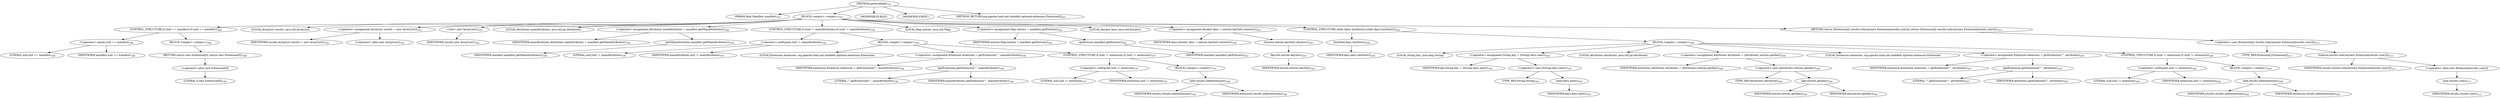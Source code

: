 digraph "getAvailable" {  
"115" [label = <(METHOD,getAvailable)<SUB>187</SUB>> ]
"116" [label = <(PARAM,final Manifest manifest)<SUB>187</SUB>> ]
"117" [label = <(BLOCK,&lt;empty&gt;,&lt;empty&gt;)<SUB>187</SUB>> ]
"118" [label = <(CONTROL_STRUCTURE,if (null == manifest),if (null == manifest))<SUB>188</SUB>> ]
"119" [label = <(&lt;operator&gt;.equals,null == manifest)<SUB>188</SUB>> ]
"120" [label = <(LITERAL,null,null == manifest)<SUB>188</SUB>> ]
"121" [label = <(IDENTIFIER,manifest,null == manifest)<SUB>188</SUB>> ]
"122" [label = <(BLOCK,&lt;empty&gt;,&lt;empty&gt;)<SUB>188</SUB>> ]
"123" [label = <(RETURN,return new Extension[0];,return new Extension[0];)<SUB>189</SUB>> ]
"124" [label = <(&lt;operator&gt;.alloc,new Extension[0])> ]
"125" [label = <(LITERAL,0,new Extension[0])<SUB>189</SUB>> ]
"24" [label = <(LOCAL,ArrayList results: java.util.ArrayList)> ]
"126" [label = <(&lt;operator&gt;.assignment,ArrayList results = new ArrayList())<SUB>192</SUB>> ]
"127" [label = <(IDENTIFIER,results,ArrayList results = new ArrayList())<SUB>192</SUB>> ]
"128" [label = <(&lt;operator&gt;.alloc,new ArrayList())<SUB>192</SUB>> ]
"129" [label = <(&lt;init&gt;,new ArrayList())<SUB>192</SUB>> ]
"23" [label = <(IDENTIFIER,results,new ArrayList())<SUB>192</SUB>> ]
"130" [label = <(LOCAL,Attributes mainAttributes: java.util.jar.Attributes)> ]
"131" [label = <(&lt;operator&gt;.assignment,Attributes mainAttributes = manifest.getMainAttributes())<SUB>194</SUB>> ]
"132" [label = <(IDENTIFIER,mainAttributes,Attributes mainAttributes = manifest.getMainAttributes())<SUB>194</SUB>> ]
"133" [label = <(getMainAttributes,manifest.getMainAttributes())<SUB>194</SUB>> ]
"134" [label = <(IDENTIFIER,manifest,manifest.getMainAttributes())<SUB>194</SUB>> ]
"135" [label = <(CONTROL_STRUCTURE,if (null != mainAttributes),if (null != mainAttributes))<SUB>195</SUB>> ]
"136" [label = <(&lt;operator&gt;.notEquals,null != mainAttributes)<SUB>195</SUB>> ]
"137" [label = <(LITERAL,null,null != mainAttributes)<SUB>195</SUB>> ]
"138" [label = <(IDENTIFIER,mainAttributes,null != mainAttributes)<SUB>195</SUB>> ]
"139" [label = <(BLOCK,&lt;empty&gt;,&lt;empty&gt;)<SUB>195</SUB>> ]
"140" [label = <(LOCAL,Extension extension: org.apache.tools.ant.taskdefs.optional.extension.Extension)> ]
"141" [label = <(&lt;operator&gt;.assignment,Extension extension = getExtension(&quot;&quot;, mainAttributes))<SUB>196</SUB>> ]
"142" [label = <(IDENTIFIER,extension,Extension extension = getExtension(&quot;&quot;, mainAttributes))<SUB>196</SUB>> ]
"143" [label = <(getExtension,getExtension(&quot;&quot;, mainAttributes))<SUB>196</SUB>> ]
"144" [label = <(LITERAL,&quot;&quot;,getExtension(&quot;&quot;, mainAttributes))<SUB>196</SUB>> ]
"145" [label = <(IDENTIFIER,mainAttributes,getExtension(&quot;&quot;, mainAttributes))<SUB>196</SUB>> ]
"146" [label = <(CONTROL_STRUCTURE,if (null != extension),if (null != extension))<SUB>197</SUB>> ]
"147" [label = <(&lt;operator&gt;.notEquals,null != extension)<SUB>197</SUB>> ]
"148" [label = <(LITERAL,null,null != extension)<SUB>197</SUB>> ]
"149" [label = <(IDENTIFIER,extension,null != extension)<SUB>197</SUB>> ]
"150" [label = <(BLOCK,&lt;empty&gt;,&lt;empty&gt;)<SUB>197</SUB>> ]
"151" [label = <(add,results.add(extension))<SUB>198</SUB>> ]
"152" [label = <(IDENTIFIER,results,results.add(extension))<SUB>198</SUB>> ]
"153" [label = <(IDENTIFIER,extension,results.add(extension))<SUB>198</SUB>> ]
"154" [label = <(LOCAL,Map entries: java.util.Map)> ]
"155" [label = <(&lt;operator&gt;.assignment,Map entries = manifest.getEntries())<SUB>202</SUB>> ]
"156" [label = <(IDENTIFIER,entries,Map entries = manifest.getEntries())<SUB>202</SUB>> ]
"157" [label = <(getEntries,manifest.getEntries())<SUB>202</SUB>> ]
"158" [label = <(IDENTIFIER,manifest,manifest.getEntries())<SUB>202</SUB>> ]
"159" [label = <(LOCAL,Iterator keys: java.util.Iterator)> ]
"160" [label = <(&lt;operator&gt;.assignment,Iterator keys = entries.keySet().iterator())<SUB>203</SUB>> ]
"161" [label = <(IDENTIFIER,keys,Iterator keys = entries.keySet().iterator())<SUB>203</SUB>> ]
"162" [label = <(iterator,entries.keySet().iterator())<SUB>203</SUB>> ]
"163" [label = <(keySet,entries.keySet())<SUB>203</SUB>> ]
"164" [label = <(IDENTIFIER,entries,entries.keySet())<SUB>203</SUB>> ]
"165" [label = <(CONTROL_STRUCTURE,while (keys.hasNext()),while (keys.hasNext()))<SUB>204</SUB>> ]
"166" [label = <(hasNext,keys.hasNext())<SUB>204</SUB>> ]
"167" [label = <(IDENTIFIER,keys,keys.hasNext())<SUB>204</SUB>> ]
"168" [label = <(BLOCK,&lt;empty&gt;,&lt;empty&gt;)<SUB>204</SUB>> ]
"169" [label = <(LOCAL,String key: java.lang.String)> ]
"170" [label = <(&lt;operator&gt;.assignment,String key = (String) keys.next())<SUB>205</SUB>> ]
"171" [label = <(IDENTIFIER,key,String key = (String) keys.next())<SUB>205</SUB>> ]
"172" [label = <(&lt;operator&gt;.cast,(String) keys.next())<SUB>205</SUB>> ]
"173" [label = <(TYPE_REF,String,String)<SUB>205</SUB>> ]
"174" [label = <(next,keys.next())<SUB>205</SUB>> ]
"175" [label = <(IDENTIFIER,keys,keys.next())<SUB>205</SUB>> ]
"176" [label = <(LOCAL,Attributes attributes: java.util.jar.Attributes)> ]
"177" [label = <(&lt;operator&gt;.assignment,Attributes attributes = (Attributes) entries.get(key))<SUB>206</SUB>> ]
"178" [label = <(IDENTIFIER,attributes,Attributes attributes = (Attributes) entries.get(key))<SUB>206</SUB>> ]
"179" [label = <(&lt;operator&gt;.cast,(Attributes) entries.get(key))<SUB>206</SUB>> ]
"180" [label = <(TYPE_REF,Attributes,Attributes)<SUB>206</SUB>> ]
"181" [label = <(get,entries.get(key))<SUB>206</SUB>> ]
"182" [label = <(IDENTIFIER,entries,entries.get(key))<SUB>206</SUB>> ]
"183" [label = <(IDENTIFIER,key,entries.get(key))<SUB>206</SUB>> ]
"184" [label = <(LOCAL,Extension extension: org.apache.tools.ant.taskdefs.optional.extension.Extension)> ]
"185" [label = <(&lt;operator&gt;.assignment,Extension extension = getExtension(&quot;&quot;, attributes))<SUB>207</SUB>> ]
"186" [label = <(IDENTIFIER,extension,Extension extension = getExtension(&quot;&quot;, attributes))<SUB>207</SUB>> ]
"187" [label = <(getExtension,getExtension(&quot;&quot;, attributes))<SUB>207</SUB>> ]
"188" [label = <(LITERAL,&quot;&quot;,getExtension(&quot;&quot;, attributes))<SUB>207</SUB>> ]
"189" [label = <(IDENTIFIER,attributes,getExtension(&quot;&quot;, attributes))<SUB>207</SUB>> ]
"190" [label = <(CONTROL_STRUCTURE,if (null != extension),if (null != extension))<SUB>208</SUB>> ]
"191" [label = <(&lt;operator&gt;.notEquals,null != extension)<SUB>208</SUB>> ]
"192" [label = <(LITERAL,null,null != extension)<SUB>208</SUB>> ]
"193" [label = <(IDENTIFIER,extension,null != extension)<SUB>208</SUB>> ]
"194" [label = <(BLOCK,&lt;empty&gt;,&lt;empty&gt;)<SUB>208</SUB>> ]
"195" [label = <(add,results.add(extension))<SUB>209</SUB>> ]
"196" [label = <(IDENTIFIER,results,results.add(extension))<SUB>209</SUB>> ]
"197" [label = <(IDENTIFIER,extension,results.add(extension))<SUB>209</SUB>> ]
"198" [label = <(RETURN,return (Extension[]) results.toArray(new Extension[results.size()]);,return (Extension[]) results.toArray(new Extension[results.size()]);)<SUB>213</SUB>> ]
"199" [label = <(&lt;operator&gt;.cast,(Extension[]) results.toArray(new Extension[results.size()]))<SUB>213</SUB>> ]
"200" [label = <(TYPE_REF,Extension[],Extension[])<SUB>213</SUB>> ]
"201" [label = <(toArray,results.toArray(new Extension[results.size()]))<SUB>213</SUB>> ]
"202" [label = <(IDENTIFIER,results,results.toArray(new Extension[results.size()]))<SUB>213</SUB>> ]
"203" [label = <(&lt;operator&gt;.alloc,new Extension[results.size()])> ]
"204" [label = <(size,results.size())<SUB>213</SUB>> ]
"205" [label = <(IDENTIFIER,results,results.size())<SUB>213</SUB>> ]
"206" [label = <(MODIFIER,PUBLIC)> ]
"207" [label = <(MODIFIER,STATIC)> ]
"208" [label = <(METHOD_RETURN,org.apache.tools.ant.taskdefs.optional.extension.Extension[])<SUB>187</SUB>> ]
  "115" -> "116" 
  "115" -> "117" 
  "115" -> "206" 
  "115" -> "207" 
  "115" -> "208" 
  "117" -> "118" 
  "117" -> "24" 
  "117" -> "126" 
  "117" -> "129" 
  "117" -> "130" 
  "117" -> "131" 
  "117" -> "135" 
  "117" -> "154" 
  "117" -> "155" 
  "117" -> "159" 
  "117" -> "160" 
  "117" -> "165" 
  "117" -> "198" 
  "118" -> "119" 
  "118" -> "122" 
  "119" -> "120" 
  "119" -> "121" 
  "122" -> "123" 
  "123" -> "124" 
  "124" -> "125" 
  "126" -> "127" 
  "126" -> "128" 
  "129" -> "23" 
  "131" -> "132" 
  "131" -> "133" 
  "133" -> "134" 
  "135" -> "136" 
  "135" -> "139" 
  "136" -> "137" 
  "136" -> "138" 
  "139" -> "140" 
  "139" -> "141" 
  "139" -> "146" 
  "141" -> "142" 
  "141" -> "143" 
  "143" -> "144" 
  "143" -> "145" 
  "146" -> "147" 
  "146" -> "150" 
  "147" -> "148" 
  "147" -> "149" 
  "150" -> "151" 
  "151" -> "152" 
  "151" -> "153" 
  "155" -> "156" 
  "155" -> "157" 
  "157" -> "158" 
  "160" -> "161" 
  "160" -> "162" 
  "162" -> "163" 
  "163" -> "164" 
  "165" -> "166" 
  "165" -> "168" 
  "166" -> "167" 
  "168" -> "169" 
  "168" -> "170" 
  "168" -> "176" 
  "168" -> "177" 
  "168" -> "184" 
  "168" -> "185" 
  "168" -> "190" 
  "170" -> "171" 
  "170" -> "172" 
  "172" -> "173" 
  "172" -> "174" 
  "174" -> "175" 
  "177" -> "178" 
  "177" -> "179" 
  "179" -> "180" 
  "179" -> "181" 
  "181" -> "182" 
  "181" -> "183" 
  "185" -> "186" 
  "185" -> "187" 
  "187" -> "188" 
  "187" -> "189" 
  "190" -> "191" 
  "190" -> "194" 
  "191" -> "192" 
  "191" -> "193" 
  "194" -> "195" 
  "195" -> "196" 
  "195" -> "197" 
  "198" -> "199" 
  "199" -> "200" 
  "199" -> "201" 
  "201" -> "202" 
  "201" -> "203" 
  "203" -> "204" 
  "204" -> "205" 
}

